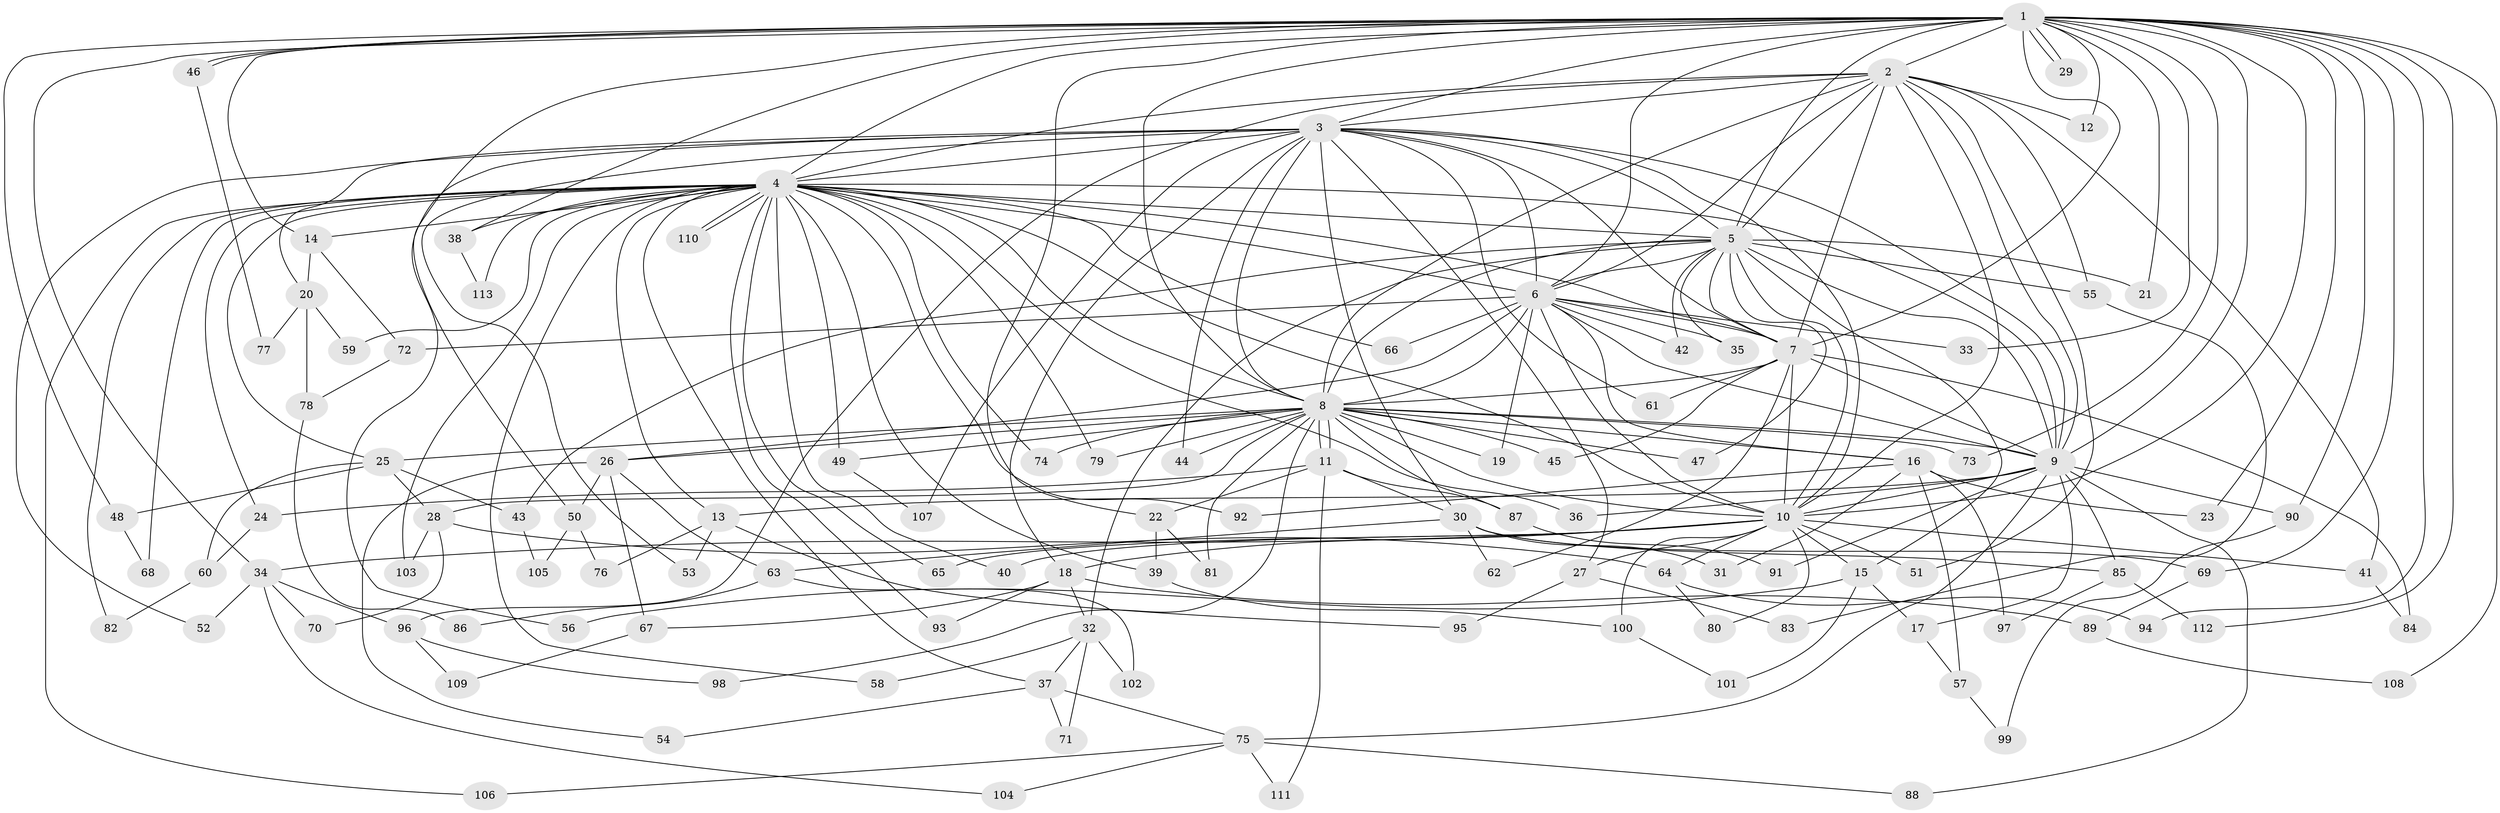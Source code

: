 // coarse degree distribution, {29: 0.011627906976744186, 17: 0.046511627906976744, 32: 0.011627906976744186, 14: 0.011627906976744186, 23: 0.011627906976744186, 15: 0.011627906976744186, 7: 0.03488372093023256, 2: 0.5116279069767442, 5: 0.03488372093023256, 4: 0.09302325581395349, 10: 0.011627906976744186, 3: 0.16279069767441862, 6: 0.03488372093023256, 9: 0.011627906976744186}
// Generated by graph-tools (version 1.1) at 2025/51/02/27/25 19:51:53]
// undirected, 113 vertices, 251 edges
graph export_dot {
graph [start="1"]
  node [color=gray90,style=filled];
  1;
  2;
  3;
  4;
  5;
  6;
  7;
  8;
  9;
  10;
  11;
  12;
  13;
  14;
  15;
  16;
  17;
  18;
  19;
  20;
  21;
  22;
  23;
  24;
  25;
  26;
  27;
  28;
  29;
  30;
  31;
  32;
  33;
  34;
  35;
  36;
  37;
  38;
  39;
  40;
  41;
  42;
  43;
  44;
  45;
  46;
  47;
  48;
  49;
  50;
  51;
  52;
  53;
  54;
  55;
  56;
  57;
  58;
  59;
  60;
  61;
  62;
  63;
  64;
  65;
  66;
  67;
  68;
  69;
  70;
  71;
  72;
  73;
  74;
  75;
  76;
  77;
  78;
  79;
  80;
  81;
  82;
  83;
  84;
  85;
  86;
  87;
  88;
  89;
  90;
  91;
  92;
  93;
  94;
  95;
  96;
  97;
  98;
  99;
  100;
  101;
  102;
  103;
  104;
  105;
  106;
  107;
  108;
  109;
  110;
  111;
  112;
  113;
  1 -- 2;
  1 -- 3;
  1 -- 4;
  1 -- 5;
  1 -- 6;
  1 -- 7;
  1 -- 8;
  1 -- 9;
  1 -- 10;
  1 -- 12;
  1 -- 14;
  1 -- 21;
  1 -- 22;
  1 -- 23;
  1 -- 29;
  1 -- 29;
  1 -- 33;
  1 -- 34;
  1 -- 38;
  1 -- 46;
  1 -- 46;
  1 -- 48;
  1 -- 50;
  1 -- 69;
  1 -- 73;
  1 -- 90;
  1 -- 94;
  1 -- 108;
  1 -- 112;
  2 -- 3;
  2 -- 4;
  2 -- 5;
  2 -- 6;
  2 -- 7;
  2 -- 8;
  2 -- 9;
  2 -- 10;
  2 -- 12;
  2 -- 41;
  2 -- 51;
  2 -- 55;
  2 -- 96;
  3 -- 4;
  3 -- 5;
  3 -- 6;
  3 -- 7;
  3 -- 8;
  3 -- 9;
  3 -- 10;
  3 -- 18;
  3 -- 20;
  3 -- 27;
  3 -- 30;
  3 -- 44;
  3 -- 52;
  3 -- 53;
  3 -- 56;
  3 -- 61;
  3 -- 107;
  4 -- 5;
  4 -- 6;
  4 -- 7;
  4 -- 8;
  4 -- 9;
  4 -- 10;
  4 -- 13;
  4 -- 14;
  4 -- 24;
  4 -- 25;
  4 -- 36;
  4 -- 37;
  4 -- 38;
  4 -- 39;
  4 -- 40;
  4 -- 49;
  4 -- 58;
  4 -- 59;
  4 -- 65;
  4 -- 66;
  4 -- 68;
  4 -- 74;
  4 -- 79;
  4 -- 82;
  4 -- 92;
  4 -- 93;
  4 -- 103;
  4 -- 106;
  4 -- 110;
  4 -- 110;
  4 -- 113;
  5 -- 6;
  5 -- 7;
  5 -- 8;
  5 -- 9;
  5 -- 10;
  5 -- 15;
  5 -- 21;
  5 -- 32;
  5 -- 35;
  5 -- 42;
  5 -- 43;
  5 -- 47;
  5 -- 55;
  6 -- 7;
  6 -- 8;
  6 -- 9;
  6 -- 10;
  6 -- 16;
  6 -- 19;
  6 -- 26;
  6 -- 33;
  6 -- 35;
  6 -- 42;
  6 -- 66;
  6 -- 72;
  7 -- 8;
  7 -- 9;
  7 -- 10;
  7 -- 45;
  7 -- 61;
  7 -- 62;
  7 -- 84;
  8 -- 9;
  8 -- 10;
  8 -- 11;
  8 -- 11;
  8 -- 16;
  8 -- 19;
  8 -- 25;
  8 -- 26;
  8 -- 28;
  8 -- 44;
  8 -- 45;
  8 -- 47;
  8 -- 49;
  8 -- 73;
  8 -- 74;
  8 -- 79;
  8 -- 81;
  8 -- 87;
  8 -- 98;
  9 -- 10;
  9 -- 13;
  9 -- 17;
  9 -- 36;
  9 -- 75;
  9 -- 85;
  9 -- 88;
  9 -- 90;
  9 -- 91;
  10 -- 15;
  10 -- 18;
  10 -- 27;
  10 -- 34;
  10 -- 40;
  10 -- 41;
  10 -- 51;
  10 -- 64;
  10 -- 65;
  10 -- 80;
  10 -- 100;
  11 -- 22;
  11 -- 24;
  11 -- 30;
  11 -- 87;
  11 -- 111;
  13 -- 53;
  13 -- 76;
  13 -- 95;
  14 -- 20;
  14 -- 72;
  15 -- 17;
  15 -- 56;
  15 -- 101;
  16 -- 23;
  16 -- 31;
  16 -- 57;
  16 -- 92;
  16 -- 97;
  17 -- 57;
  18 -- 32;
  18 -- 67;
  18 -- 89;
  18 -- 93;
  20 -- 59;
  20 -- 77;
  20 -- 78;
  22 -- 39;
  22 -- 81;
  24 -- 60;
  25 -- 28;
  25 -- 43;
  25 -- 48;
  25 -- 60;
  26 -- 50;
  26 -- 54;
  26 -- 63;
  26 -- 67;
  27 -- 83;
  27 -- 95;
  28 -- 64;
  28 -- 70;
  28 -- 103;
  30 -- 31;
  30 -- 62;
  30 -- 63;
  30 -- 69;
  30 -- 85;
  32 -- 37;
  32 -- 58;
  32 -- 71;
  32 -- 102;
  34 -- 52;
  34 -- 70;
  34 -- 96;
  34 -- 104;
  37 -- 54;
  37 -- 71;
  37 -- 75;
  38 -- 113;
  39 -- 100;
  41 -- 84;
  43 -- 105;
  46 -- 77;
  48 -- 68;
  49 -- 107;
  50 -- 76;
  50 -- 105;
  55 -- 83;
  57 -- 99;
  60 -- 82;
  63 -- 86;
  63 -- 102;
  64 -- 80;
  64 -- 94;
  67 -- 109;
  69 -- 89;
  72 -- 78;
  75 -- 88;
  75 -- 104;
  75 -- 106;
  75 -- 111;
  78 -- 86;
  85 -- 97;
  85 -- 112;
  87 -- 91;
  89 -- 108;
  90 -- 99;
  96 -- 98;
  96 -- 109;
  100 -- 101;
}
